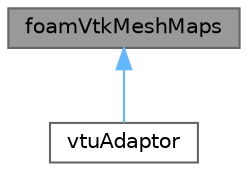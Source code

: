 digraph "foamVtkMeshMaps"
{
 // LATEX_PDF_SIZE
  bgcolor="transparent";
  edge [fontname=Helvetica,fontsize=10,labelfontname=Helvetica,labelfontsize=10];
  node [fontname=Helvetica,fontsize=10,shape=box,height=0.2,width=0.4];
  Node1 [id="Node000001",label="foamVtkMeshMaps",height=0.2,width=0.4,color="gray40", fillcolor="grey60", style="filled", fontcolor="black",tooltip="Bookkeeping for mesh subsetting and/or polyhedral cell decomposition. Although the main use case is f..."];
  Node1 -> Node2 [id="edge1_Node000001_Node000002",dir="back",color="steelblue1",style="solid",tooltip=" "];
  Node2 [id="Node000002",label="vtuAdaptor",height=0.2,width=0.4,color="gray40", fillcolor="white", style="filled",URL="$classFoam_1_1vtk_1_1vtuAdaptor.html",tooltip="A low-level backend adaptor for converting OpenFOAM volume meshes/fields to VTK internal representati..."];
}
